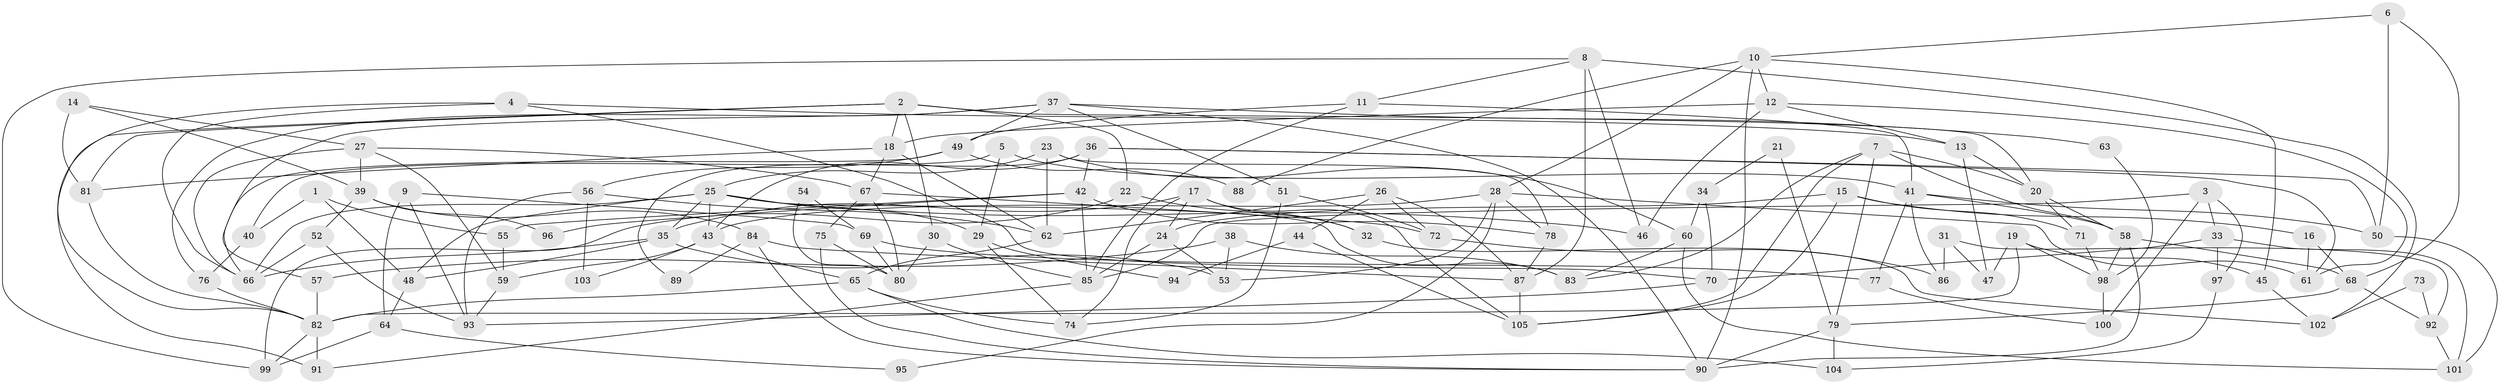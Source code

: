 // coarse degree distribution, {4: 0.20634920634920634, 7: 0.1111111111111111, 5: 0.2222222222222222, 3: 0.1746031746031746, 9: 0.06349206349206349, 6: 0.09523809523809523, 2: 0.12698412698412698}
// Generated by graph-tools (version 1.1) at 2025/53/03/04/25 21:53:23]
// undirected, 105 vertices, 210 edges
graph export_dot {
graph [start="1"]
  node [color=gray90,style=filled];
  1;
  2;
  3;
  4;
  5;
  6;
  7;
  8;
  9;
  10;
  11;
  12;
  13;
  14;
  15;
  16;
  17;
  18;
  19;
  20;
  21;
  22;
  23;
  24;
  25;
  26;
  27;
  28;
  29;
  30;
  31;
  32;
  33;
  34;
  35;
  36;
  37;
  38;
  39;
  40;
  41;
  42;
  43;
  44;
  45;
  46;
  47;
  48;
  49;
  50;
  51;
  52;
  53;
  54;
  55;
  56;
  57;
  58;
  59;
  60;
  61;
  62;
  63;
  64;
  65;
  66;
  67;
  68;
  69;
  70;
  71;
  72;
  73;
  74;
  75;
  76;
  77;
  78;
  79;
  80;
  81;
  82;
  83;
  84;
  85;
  86;
  87;
  88;
  89;
  90;
  91;
  92;
  93;
  94;
  95;
  96;
  97;
  98;
  99;
  100;
  101;
  102;
  103;
  104;
  105;
  1 -- 48;
  1 -- 55;
  1 -- 40;
  2 -- 18;
  2 -- 20;
  2 -- 22;
  2 -- 30;
  2 -- 81;
  2 -- 91;
  3 -- 33;
  3 -- 85;
  3 -- 97;
  3 -- 100;
  4 -- 82;
  4 -- 66;
  4 -- 13;
  4 -- 70;
  5 -- 40;
  5 -- 29;
  5 -- 41;
  6 -- 50;
  6 -- 10;
  6 -- 68;
  7 -- 20;
  7 -- 79;
  7 -- 58;
  7 -- 83;
  7 -- 105;
  8 -- 102;
  8 -- 99;
  8 -- 11;
  8 -- 46;
  8 -- 87;
  9 -- 69;
  9 -- 93;
  9 -- 64;
  10 -- 28;
  10 -- 90;
  10 -- 12;
  10 -- 45;
  10 -- 88;
  11 -- 41;
  11 -- 49;
  11 -- 85;
  12 -- 46;
  12 -- 13;
  12 -- 18;
  12 -- 61;
  13 -- 20;
  13 -- 47;
  14 -- 27;
  14 -- 81;
  14 -- 39;
  15 -- 105;
  15 -- 16;
  15 -- 24;
  15 -- 71;
  16 -- 61;
  16 -- 68;
  17 -- 24;
  17 -- 105;
  17 -- 32;
  17 -- 35;
  17 -- 74;
  18 -- 62;
  18 -- 67;
  18 -- 81;
  19 -- 82;
  19 -- 98;
  19 -- 45;
  19 -- 47;
  20 -- 58;
  20 -- 71;
  21 -- 34;
  21 -- 79;
  22 -- 99;
  22 -- 32;
  23 -- 78;
  23 -- 25;
  23 -- 60;
  23 -- 62;
  24 -- 85;
  24 -- 53;
  25 -- 35;
  25 -- 43;
  25 -- 29;
  25 -- 46;
  25 -- 48;
  25 -- 66;
  25 -- 83;
  26 -- 72;
  26 -- 87;
  26 -- 44;
  26 -- 62;
  27 -- 39;
  27 -- 67;
  27 -- 59;
  27 -- 66;
  28 -- 53;
  28 -- 78;
  28 -- 43;
  28 -- 61;
  28 -- 95;
  29 -- 74;
  29 -- 94;
  30 -- 85;
  30 -- 80;
  31 -- 47;
  31 -- 92;
  31 -- 86;
  32 -- 102;
  33 -- 70;
  33 -- 101;
  33 -- 97;
  34 -- 70;
  34 -- 60;
  35 -- 66;
  35 -- 48;
  35 -- 53;
  36 -- 43;
  36 -- 61;
  36 -- 42;
  36 -- 50;
  36 -- 89;
  37 -- 57;
  37 -- 49;
  37 -- 51;
  37 -- 63;
  37 -- 76;
  37 -- 90;
  38 -- 53;
  38 -- 83;
  38 -- 57;
  39 -- 52;
  39 -- 84;
  39 -- 96;
  40 -- 76;
  41 -- 58;
  41 -- 50;
  41 -- 77;
  41 -- 86;
  42 -- 85;
  42 -- 55;
  42 -- 78;
  42 -- 96;
  43 -- 65;
  43 -- 59;
  43 -- 103;
  44 -- 105;
  44 -- 94;
  45 -- 102;
  48 -- 64;
  49 -- 66;
  49 -- 56;
  49 -- 88;
  50 -- 101;
  51 -- 72;
  51 -- 74;
  52 -- 93;
  52 -- 66;
  54 -- 80;
  54 -- 69;
  55 -- 59;
  56 -- 62;
  56 -- 93;
  56 -- 103;
  57 -- 82;
  58 -- 68;
  58 -- 90;
  58 -- 98;
  59 -- 93;
  60 -- 83;
  60 -- 101;
  62 -- 65;
  63 -- 98;
  64 -- 95;
  64 -- 99;
  65 -- 74;
  65 -- 82;
  65 -- 104;
  67 -- 75;
  67 -- 72;
  67 -- 80;
  68 -- 79;
  68 -- 92;
  69 -- 77;
  69 -- 80;
  70 -- 93;
  71 -- 98;
  72 -- 86;
  73 -- 92;
  73 -- 102;
  75 -- 80;
  75 -- 90;
  76 -- 82;
  77 -- 100;
  78 -- 87;
  79 -- 104;
  79 -- 90;
  81 -- 82;
  82 -- 91;
  82 -- 99;
  84 -- 90;
  84 -- 87;
  84 -- 89;
  85 -- 91;
  87 -- 105;
  92 -- 101;
  97 -- 104;
  98 -- 100;
}
